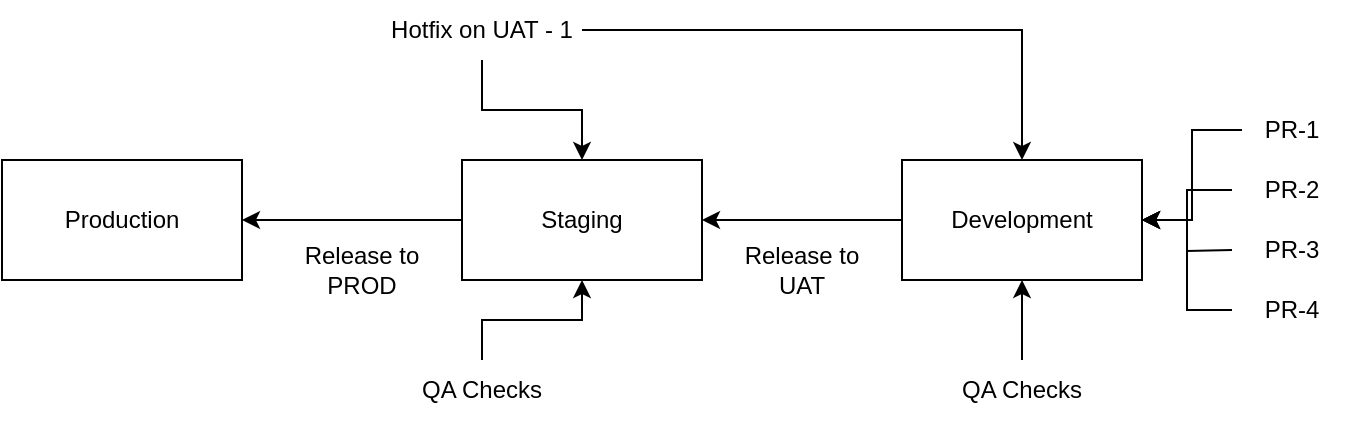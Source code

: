 <mxfile version="20.2.3" type="github">
  <diagram id="s64E0igG7P1JQnIiRfnE" name="Page-1">
    <mxGraphModel dx="951" dy="532" grid="1" gridSize="10" guides="1" tooltips="1" connect="1" arrows="1" fold="1" page="1" pageScale="1" pageWidth="850" pageHeight="1100" math="0" shadow="0">
      <root>
        <mxCell id="0" />
        <mxCell id="1" parent="0" />
        <mxCell id="j807-5PTp9Czgykt5-cU-1" value="Production" style="rounded=0;whiteSpace=wrap;html=1;" vertex="1" parent="1">
          <mxGeometry x="30" y="150" width="120" height="60" as="geometry" />
        </mxCell>
        <mxCell id="j807-5PTp9Czgykt5-cU-3" value="" style="edgeStyle=orthogonalEdgeStyle;rounded=0;orthogonalLoop=1;jettySize=auto;html=1;" edge="1" parent="1" source="j807-5PTp9Czgykt5-cU-2" target="j807-5PTp9Czgykt5-cU-1">
          <mxGeometry relative="1" as="geometry" />
        </mxCell>
        <mxCell id="j807-5PTp9Czgykt5-cU-2" value="Staging" style="rounded=0;whiteSpace=wrap;html=1;" vertex="1" parent="1">
          <mxGeometry x="260" y="150" width="120" height="60" as="geometry" />
        </mxCell>
        <mxCell id="j807-5PTp9Czgykt5-cU-6" value="" style="edgeStyle=orthogonalEdgeStyle;rounded=0;orthogonalLoop=1;jettySize=auto;html=1;" edge="1" parent="1" source="j807-5PTp9Czgykt5-cU-4" target="j807-5PTp9Czgykt5-cU-2">
          <mxGeometry relative="1" as="geometry" />
        </mxCell>
        <mxCell id="j807-5PTp9Czgykt5-cU-4" value="Development" style="rounded=0;whiteSpace=wrap;html=1;" vertex="1" parent="1">
          <mxGeometry x="480" y="150" width="120" height="60" as="geometry" />
        </mxCell>
        <mxCell id="j807-5PTp9Czgykt5-cU-15" value="" style="edgeStyle=orthogonalEdgeStyle;rounded=0;orthogonalLoop=1;jettySize=auto;html=1;" edge="1" parent="1" source="j807-5PTp9Czgykt5-cU-7" target="j807-5PTp9Czgykt5-cU-4">
          <mxGeometry relative="1" as="geometry" />
        </mxCell>
        <mxCell id="j807-5PTp9Czgykt5-cU-7" value="PR-1" style="text;html=1;strokeColor=none;fillColor=none;align=center;verticalAlign=middle;whiteSpace=wrap;rounded=0;" vertex="1" parent="1">
          <mxGeometry x="650" y="120" width="50" height="30" as="geometry" />
        </mxCell>
        <mxCell id="j807-5PTp9Czgykt5-cU-12" value="" style="edgeStyle=orthogonalEdgeStyle;rounded=0;orthogonalLoop=1;jettySize=auto;html=1;" edge="1" parent="1" source="j807-5PTp9Czgykt5-cU-8" target="j807-5PTp9Czgykt5-cU-4">
          <mxGeometry relative="1" as="geometry" />
        </mxCell>
        <mxCell id="j807-5PTp9Czgykt5-cU-8" value="PR-4" style="text;html=1;strokeColor=none;fillColor=none;align=center;verticalAlign=middle;whiteSpace=wrap;rounded=0;" vertex="1" parent="1">
          <mxGeometry x="645" y="210" width="60" height="30" as="geometry" />
        </mxCell>
        <mxCell id="j807-5PTp9Czgykt5-cU-14" value="" style="edgeStyle=orthogonalEdgeStyle;rounded=0;orthogonalLoop=1;jettySize=auto;html=1;" edge="1" parent="1" source="j807-5PTp9Czgykt5-cU-9" target="j807-5PTp9Czgykt5-cU-4">
          <mxGeometry relative="1" as="geometry" />
        </mxCell>
        <mxCell id="j807-5PTp9Czgykt5-cU-9" value="PR-2" style="text;html=1;strokeColor=none;fillColor=none;align=center;verticalAlign=middle;whiteSpace=wrap;rounded=0;" vertex="1" parent="1">
          <mxGeometry x="645" y="150" width="60" height="30" as="geometry" />
        </mxCell>
        <mxCell id="j807-5PTp9Czgykt5-cU-13" value="" style="edgeStyle=orthogonalEdgeStyle;rounded=0;orthogonalLoop=1;jettySize=auto;html=1;" edge="1" parent="1" target="j807-5PTp9Czgykt5-cU-4">
          <mxGeometry relative="1" as="geometry">
            <mxPoint x="645" y="195" as="sourcePoint" />
          </mxGeometry>
        </mxCell>
        <mxCell id="j807-5PTp9Czgykt5-cU-18" value="" style="edgeStyle=orthogonalEdgeStyle;rounded=0;orthogonalLoop=1;jettySize=auto;html=1;" edge="1" parent="1" source="j807-5PTp9Czgykt5-cU-16" target="j807-5PTp9Czgykt5-cU-4">
          <mxGeometry relative="1" as="geometry" />
        </mxCell>
        <mxCell id="j807-5PTp9Czgykt5-cU-16" value="QA Checks" style="text;html=1;strokeColor=none;fillColor=none;align=center;verticalAlign=middle;whiteSpace=wrap;rounded=0;" vertex="1" parent="1">
          <mxGeometry x="500" y="250" width="80" height="30" as="geometry" />
        </mxCell>
        <mxCell id="j807-5PTp9Czgykt5-cU-20" value="" style="edgeStyle=orthogonalEdgeStyle;rounded=0;orthogonalLoop=1;jettySize=auto;html=1;" edge="1" parent="1" source="j807-5PTp9Czgykt5-cU-19" target="j807-5PTp9Czgykt5-cU-2">
          <mxGeometry relative="1" as="geometry" />
        </mxCell>
        <mxCell id="j807-5PTp9Czgykt5-cU-19" value="QA Checks" style="text;html=1;strokeColor=none;fillColor=none;align=center;verticalAlign=middle;whiteSpace=wrap;rounded=0;" vertex="1" parent="1">
          <mxGeometry x="230" y="250" width="80" height="30" as="geometry" />
        </mxCell>
        <mxCell id="j807-5PTp9Czgykt5-cU-22" value="" style="edgeStyle=orthogonalEdgeStyle;rounded=0;orthogonalLoop=1;jettySize=auto;html=1;" edge="1" parent="1" source="j807-5PTp9Czgykt5-cU-21" target="j807-5PTp9Czgykt5-cU-2">
          <mxGeometry relative="1" as="geometry" />
        </mxCell>
        <mxCell id="j807-5PTp9Czgykt5-cU-24" value="" style="edgeStyle=orthogonalEdgeStyle;rounded=0;orthogonalLoop=1;jettySize=auto;html=1;entryX=0.5;entryY=0;entryDx=0;entryDy=0;" edge="1" parent="1" source="j807-5PTp9Czgykt5-cU-21" target="j807-5PTp9Czgykt5-cU-4">
          <mxGeometry relative="1" as="geometry">
            <mxPoint x="440" y="120" as="targetPoint" />
          </mxGeometry>
        </mxCell>
        <mxCell id="j807-5PTp9Czgykt5-cU-21" value="Hotfix on UAT - 1" style="text;html=1;strokeColor=none;fillColor=none;align=center;verticalAlign=middle;whiteSpace=wrap;rounded=0;" vertex="1" parent="1">
          <mxGeometry x="220" y="70" width="100" height="30" as="geometry" />
        </mxCell>
        <mxCell id="j807-5PTp9Czgykt5-cU-25" value="Release to UAT" style="text;html=1;strokeColor=none;fillColor=none;align=center;verticalAlign=middle;whiteSpace=wrap;rounded=0;" vertex="1" parent="1">
          <mxGeometry x="390" y="190" width="80" height="30" as="geometry" />
        </mxCell>
        <mxCell id="j807-5PTp9Czgykt5-cU-28" value="Release to PROD" style="text;html=1;strokeColor=none;fillColor=none;align=center;verticalAlign=middle;whiteSpace=wrap;rounded=0;" vertex="1" parent="1">
          <mxGeometry x="170" y="190" width="80" height="30" as="geometry" />
        </mxCell>
        <mxCell id="j807-5PTp9Czgykt5-cU-32" value="PR-3" style="text;html=1;strokeColor=none;fillColor=none;align=center;verticalAlign=middle;whiteSpace=wrap;rounded=0;" vertex="1" parent="1">
          <mxGeometry x="645" y="180" width="60" height="30" as="geometry" />
        </mxCell>
      </root>
    </mxGraphModel>
  </diagram>
</mxfile>
